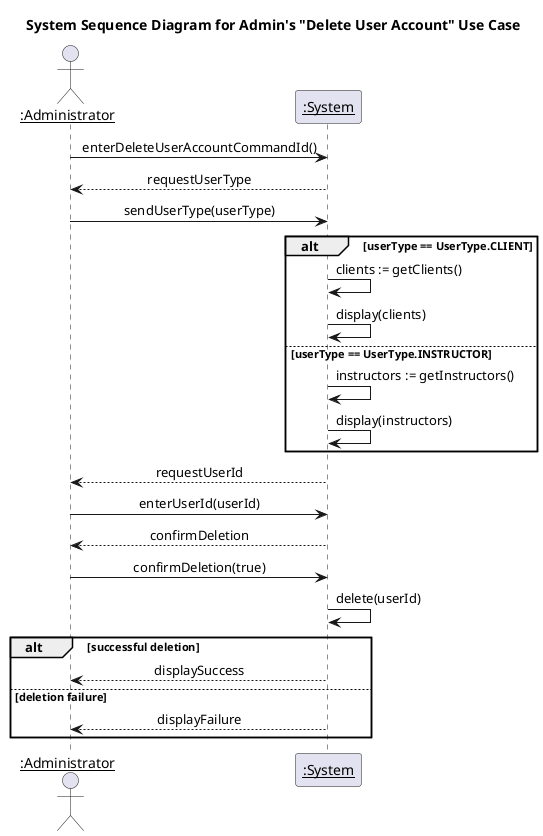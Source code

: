 @startuml System Sequence Diagram for Admin's "Delete User Account" Use Case
title System Sequence Diagram for Admin's "Delete User Account" Use Case
skinparam sequenceMessageAlign center 

actor "<u>:Administrator" as admin
participant "<u>:System" as system

admin -> system : enterDeleteUserAccountCommandId()
system --> admin : requestUserType
admin -> system : sendUserType(userType)
alt userType == UserType.CLIENT
    system -> system : clients := getClients()
    system -> system : display(clients)
else userType == UserType.INSTRUCTOR
    system -> system : instructors := getInstructors()
    system -> system : display(instructors)
end
system --> admin : requestUserId
admin -> system : enterUserId(userId)
system --> admin : confirmDeletion
admin -> system : confirmDeletion(true)
system -> system : delete(userId)
alt successful deletion
    system --> admin : displaySuccess
else deletion failure
    system --> admin : displayFailure
end
@enduml